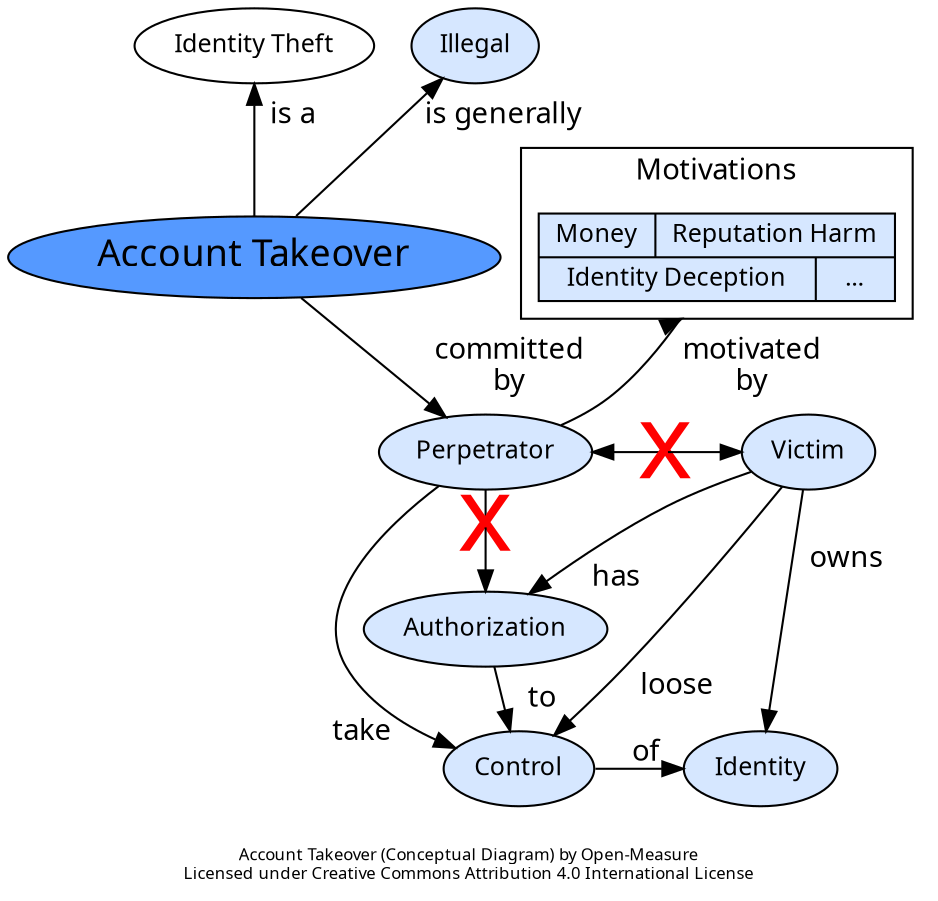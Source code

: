digraph G {
	rankdir="TB";
	ranksep="0";
	newrank=true;
	packmode="clust";
	compound=true;
	fontname="Calibri";
	label="Account Takeover (Conceptual Diagram) by Open-Measure\nLicensed under Creative Commons Attribution 4.0 International License";
	fontsize=8;
	node[shape="ellipse", fontsize=12, fillcolor="#d6e7ff", style="filled", fontname="Calibri"];
	edge[fontname="Calibri", minlen="1"];

	# Parent Concept
	n_identity_theft [label="Identity Theft", fillcolor="#ffffff"];
	n_identity_theft -> n_account_takeover [weight=10, label="  is a  ", dir="back"];

	# Concept
	n_account_takeover [label="Account Takeover", fontsize=18, fillcolor="#5599ff", URL="https://open-measure.atlassian.net/wiki/spaces/DIC/pages/1079050286"];

	# Key Characteristics
	n_account_takeover -> n_perpetrator [label="  committed  \n  by  "];
	n_perpetrator [label="Perpetrator", URL="https://open-measure.atlassian.net/wiki/spaces/DIC/pages/67600948"];
	n_perpetrator -> n_control [headlabel="take        "];
	n_control [label="Control"];
	n_control -> n_identity [headlabel="  of   "];
	n_identity [label="Identity", URL="https://open-measure.atlassian.net/wiki/spaces/DIC/pages/67600948"];
	n_victim [label="Victim", URL="https://open-measure.atlassian.net/wiki/spaces/DIC/pages/123830932"];

	#n_perpetrator -> n_victim [label="  distinct  ", dir="both"];
	n_distinct [label="", shape="none", fillcolor="invis", width=0, height=0]
	n_perpetrator -> n_distinct [dir="back", weight=1000, headlabel="x", labeldistance=0, fontsize="50", fontname="Verdana", fontcolor="#ff0000"];
	n_distinct -> n_victim [weight=1000, fontcolor="#ff0000"];

	n_victim -> n_control [headlabel="           loose\n\n"];
	n_victim -> n_identity [label="  owns  "];
	n_motivations -> n_perpetrator [dir="back", label="  motivated  \n  by  ", ltail="cluster_motivations"];
	subgraph cluster_motivations {
		label="Motivations";
		fontsize="14";
		n_motivations [label="{{<money> Money|<reputation_harm> Reputation Harm}|{<identity_deception> Identity Deception|<etc> ...}}", shape="record", color="black", fontcolor="black"];
	}

	n_victim -> n_authorization [headlabel="        has"];
	n_authorization [label="Authorization"]
	n_perpetrator -> n_authorization_no [weight=100, headlabel="x", labeldistance=0, fontsize="50", fontname="Verdana", fontcolor="#ff0000", arrowhead="none"];
	n_authorization_no [label="", shape="none", fillcolor="invis", width=0, height=0]
	n_authorization_no -> n_authorization [weight=10, label=""];
	n_authorization -> n_control [label="   to"];

	# Children Concepts
	n_characteristics -> n_account_takeover [dir="back"; label=" is generally "];
	n_characteristics [label="Illegal"];

	# Levels
	{ rank=same; n_perpetrator; n_distinct; n_victim; }
	{ rank=same; n_control; n_identity }

}
